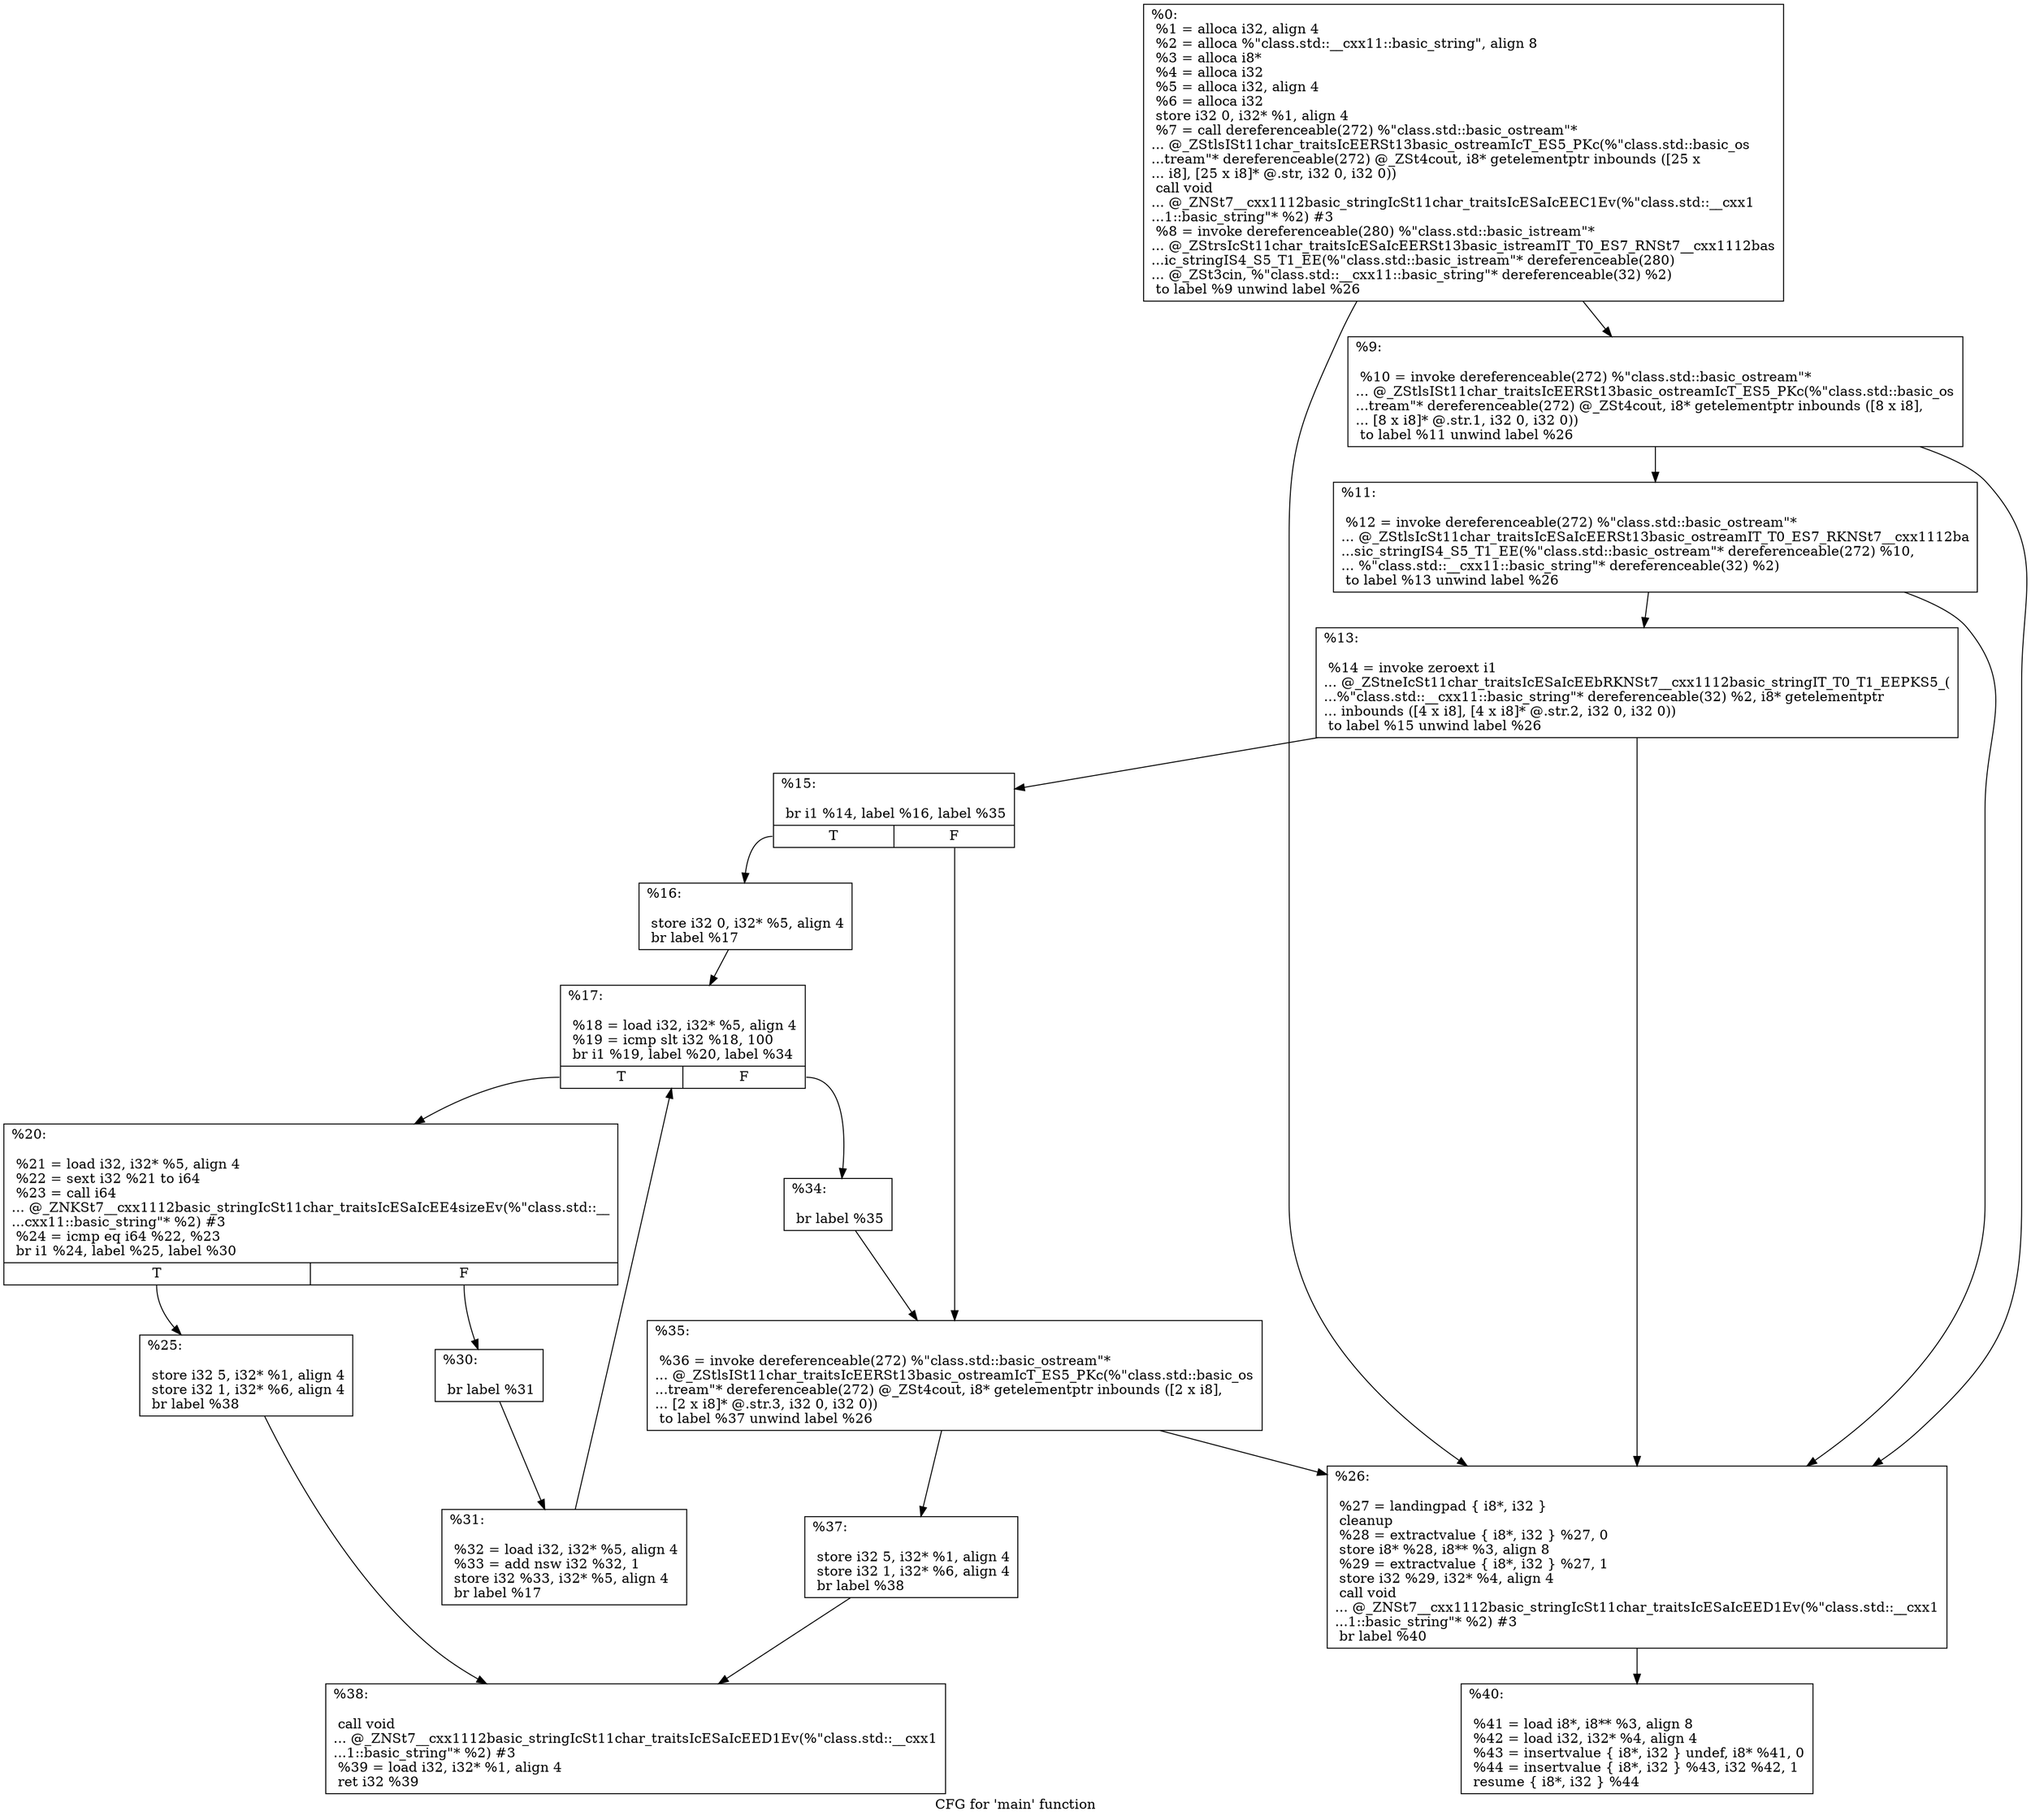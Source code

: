 digraph "CFG for 'main' function" {
	label="CFG for 'main' function";

	Node0x5630293ed2e0 [shape=record,label="{%0:\l  %1 = alloca i32, align 4\l  %2 = alloca %\"class.std::__cxx11::basic_string\", align 8\l  %3 = alloca i8*\l  %4 = alloca i32\l  %5 = alloca i32, align 4\l  %6 = alloca i32\l  store i32 0, i32* %1, align 4\l  %7 = call dereferenceable(272) %\"class.std::basic_ostream\"*\l... @_ZStlsISt11char_traitsIcEERSt13basic_ostreamIcT_ES5_PKc(%\"class.std::basic_os\l...tream\"* dereferenceable(272) @_ZSt4cout, i8* getelementptr inbounds ([25 x\l... i8], [25 x i8]* @.str, i32 0, i32 0))\l  call void\l... @_ZNSt7__cxx1112basic_stringIcSt11char_traitsIcESaIcEEC1Ev(%\"class.std::__cxx1\l...1::basic_string\"* %2) #3\l  %8 = invoke dereferenceable(280) %\"class.std::basic_istream\"*\l... @_ZStrsIcSt11char_traitsIcESaIcEERSt13basic_istreamIT_T0_ES7_RNSt7__cxx1112bas\l...ic_stringIS4_S5_T1_EE(%\"class.std::basic_istream\"* dereferenceable(280)\l... @_ZSt3cin, %\"class.std::__cxx11::basic_string\"* dereferenceable(32) %2)\l          to label %9 unwind label %26\l}"];
	Node0x5630293ed2e0 -> Node0x5630293eda30;
	Node0x5630293ed2e0 -> Node0x5630293ede50;
	Node0x5630293eda30 [shape=record,label="{%9:\l\l  %10 = invoke dereferenceable(272) %\"class.std::basic_ostream\"*\l... @_ZStlsISt11char_traitsIcEERSt13basic_ostreamIcT_ES5_PKc(%\"class.std::basic_os\l...tream\"* dereferenceable(272) @_ZSt4cout, i8* getelementptr inbounds ([8 x i8],\l... [8 x i8]* @.str.1, i32 0, i32 0))\l          to label %11 unwind label %26\l}"];
	Node0x5630293eda30 -> Node0x5630293ed510;
	Node0x5630293eda30 -> Node0x5630293ede50;
	Node0x5630293ed510 [shape=record,label="{%11:\l\l  %12 = invoke dereferenceable(272) %\"class.std::basic_ostream\"*\l... @_ZStlsIcSt11char_traitsIcESaIcEERSt13basic_ostreamIT_T0_ES7_RKNSt7__cxx1112ba\l...sic_stringIS4_S5_T1_EE(%\"class.std::basic_ostream\"* dereferenceable(272) %10,\l... %\"class.std::__cxx11::basic_string\"* dereferenceable(32) %2)\l          to label %13 unwind label %26\l}"];
	Node0x5630293ed510 -> Node0x5630293ee4f0;
	Node0x5630293ed510 -> Node0x5630293ede50;
	Node0x5630293ee4f0 [shape=record,label="{%13:\l\l  %14 = invoke zeroext i1\l... @_ZStneIcSt11char_traitsIcESaIcEEbRKNSt7__cxx1112basic_stringIT_T0_T1_EEPKS5_(\l...%\"class.std::__cxx11::basic_string\"* dereferenceable(32) %2, i8* getelementptr\l... inbounds ([4 x i8], [4 x i8]* @.str.2, i32 0, i32 0))\l          to label %15 unwind label %26\l}"];
	Node0x5630293ee4f0 -> Node0x5630293f23c0;
	Node0x5630293ee4f0 -> Node0x5630293ede50;
	Node0x5630293f23c0 [shape=record,label="{%15:\l\l  br i1 %14, label %16, label %35\l|{<s0>T|<s1>F}}"];
	Node0x5630293f23c0:s0 -> Node0x5630293f26e0;
	Node0x5630293f23c0:s1 -> Node0x5630293f2730;
	Node0x5630293f26e0 [shape=record,label="{%16:\l\l  store i32 0, i32* %5, align 4\l  br label %17\l}"];
	Node0x5630293f26e0 -> Node0x5630293f28d0;
	Node0x5630293f28d0 [shape=record,label="{%17:\l\l  %18 = load i32, i32* %5, align 4\l  %19 = icmp slt i32 %18, 100\l  br i1 %19, label %20, label %34\l|{<s0>T|<s1>F}}"];
	Node0x5630293f28d0:s0 -> Node0x5630293f2a20;
	Node0x5630293f28d0:s1 -> Node0x5630293f2a70;
	Node0x5630293f2a20 [shape=record,label="{%20:\l\l  %21 = load i32, i32* %5, align 4\l  %22 = sext i32 %21 to i64\l  %23 = call i64\l... @_ZNKSt7__cxx1112basic_stringIcSt11char_traitsIcESaIcEE4sizeEv(%\"class.std::__\l...cxx11::basic_string\"* %2) #3\l  %24 = icmp eq i64 %22, %23\l  br i1 %24, label %25, label %30\l|{<s0>T|<s1>F}}"];
	Node0x5630293f2a20:s0 -> Node0x5630293f2bc0;
	Node0x5630293f2a20:s1 -> Node0x5630293f2f40;
	Node0x5630293f2bc0 [shape=record,label="{%25:\l\l  store i32 5, i32* %1, align 4\l  store i32 1, i32* %6, align 4\l  br label %38\l}"];
	Node0x5630293f2bc0 -> Node0x5630293f3190;
	Node0x5630293ede50 [shape=record,label="{%26:\l\l  %27 = landingpad \{ i8*, i32 \}\l          cleanup\l  %28 = extractvalue \{ i8*, i32 \} %27, 0\l  store i8* %28, i8** %3, align 8\l  %29 = extractvalue \{ i8*, i32 \} %27, 1\l  store i32 %29, i32* %4, align 4\l  call void\l... @_ZNSt7__cxx1112basic_stringIcSt11char_traitsIcESaIcEED1Ev(%\"class.std::__cxx1\l...1::basic_string\"* %2) #3\l  br label %40\l}"];
	Node0x5630293ede50 -> Node0x5630293f3490;
	Node0x5630293f2f40 [shape=record,label="{%30:\l\l  br label %31\l}"];
	Node0x5630293f2f40 -> Node0x5630293f3820;
	Node0x5630293f3820 [shape=record,label="{%31:\l\l  %32 = load i32, i32* %5, align 4\l  %33 = add nsw i32 %32, 1\l  store i32 %33, i32* %5, align 4\l  br label %17\l}"];
	Node0x5630293f3820 -> Node0x5630293f28d0;
	Node0x5630293f2a70 [shape=record,label="{%34:\l\l  br label %35\l}"];
	Node0x5630293f2a70 -> Node0x5630293f2730;
	Node0x5630293f2730 [shape=record,label="{%35:\l\l  %36 = invoke dereferenceable(272) %\"class.std::basic_ostream\"*\l... @_ZStlsISt11char_traitsIcEERSt13basic_ostreamIcT_ES5_PKc(%\"class.std::basic_os\l...tream\"* dereferenceable(272) @_ZSt4cout, i8* getelementptr inbounds ([2 x i8],\l... [2 x i8]* @.str.3, i32 0, i32 0))\l          to label %37 unwind label %26\l}"];
	Node0x5630293f2730 -> Node0x5630293f3d70;
	Node0x5630293f2730 -> Node0x5630293ede50;
	Node0x5630293f3d70 [shape=record,label="{%37:\l\l  store i32 5, i32* %1, align 4\l  store i32 1, i32* %6, align 4\l  br label %38\l}"];
	Node0x5630293f3d70 -> Node0x5630293f3190;
	Node0x5630293f3190 [shape=record,label="{%38:\l\l  call void\l... @_ZNSt7__cxx1112basic_stringIcSt11char_traitsIcESaIcEED1Ev(%\"class.std::__cxx1\l...1::basic_string\"* %2) #3\l  %39 = load i32, i32* %1, align 4\l  ret i32 %39\l}"];
	Node0x5630293f3490 [shape=record,label="{%40:\l\l  %41 = load i8*, i8** %3, align 8\l  %42 = load i32, i32* %4, align 4\l  %43 = insertvalue \{ i8*, i32 \} undef, i8* %41, 0\l  %44 = insertvalue \{ i8*, i32 \} %43, i32 %42, 1\l  resume \{ i8*, i32 \} %44\l}"];
}
